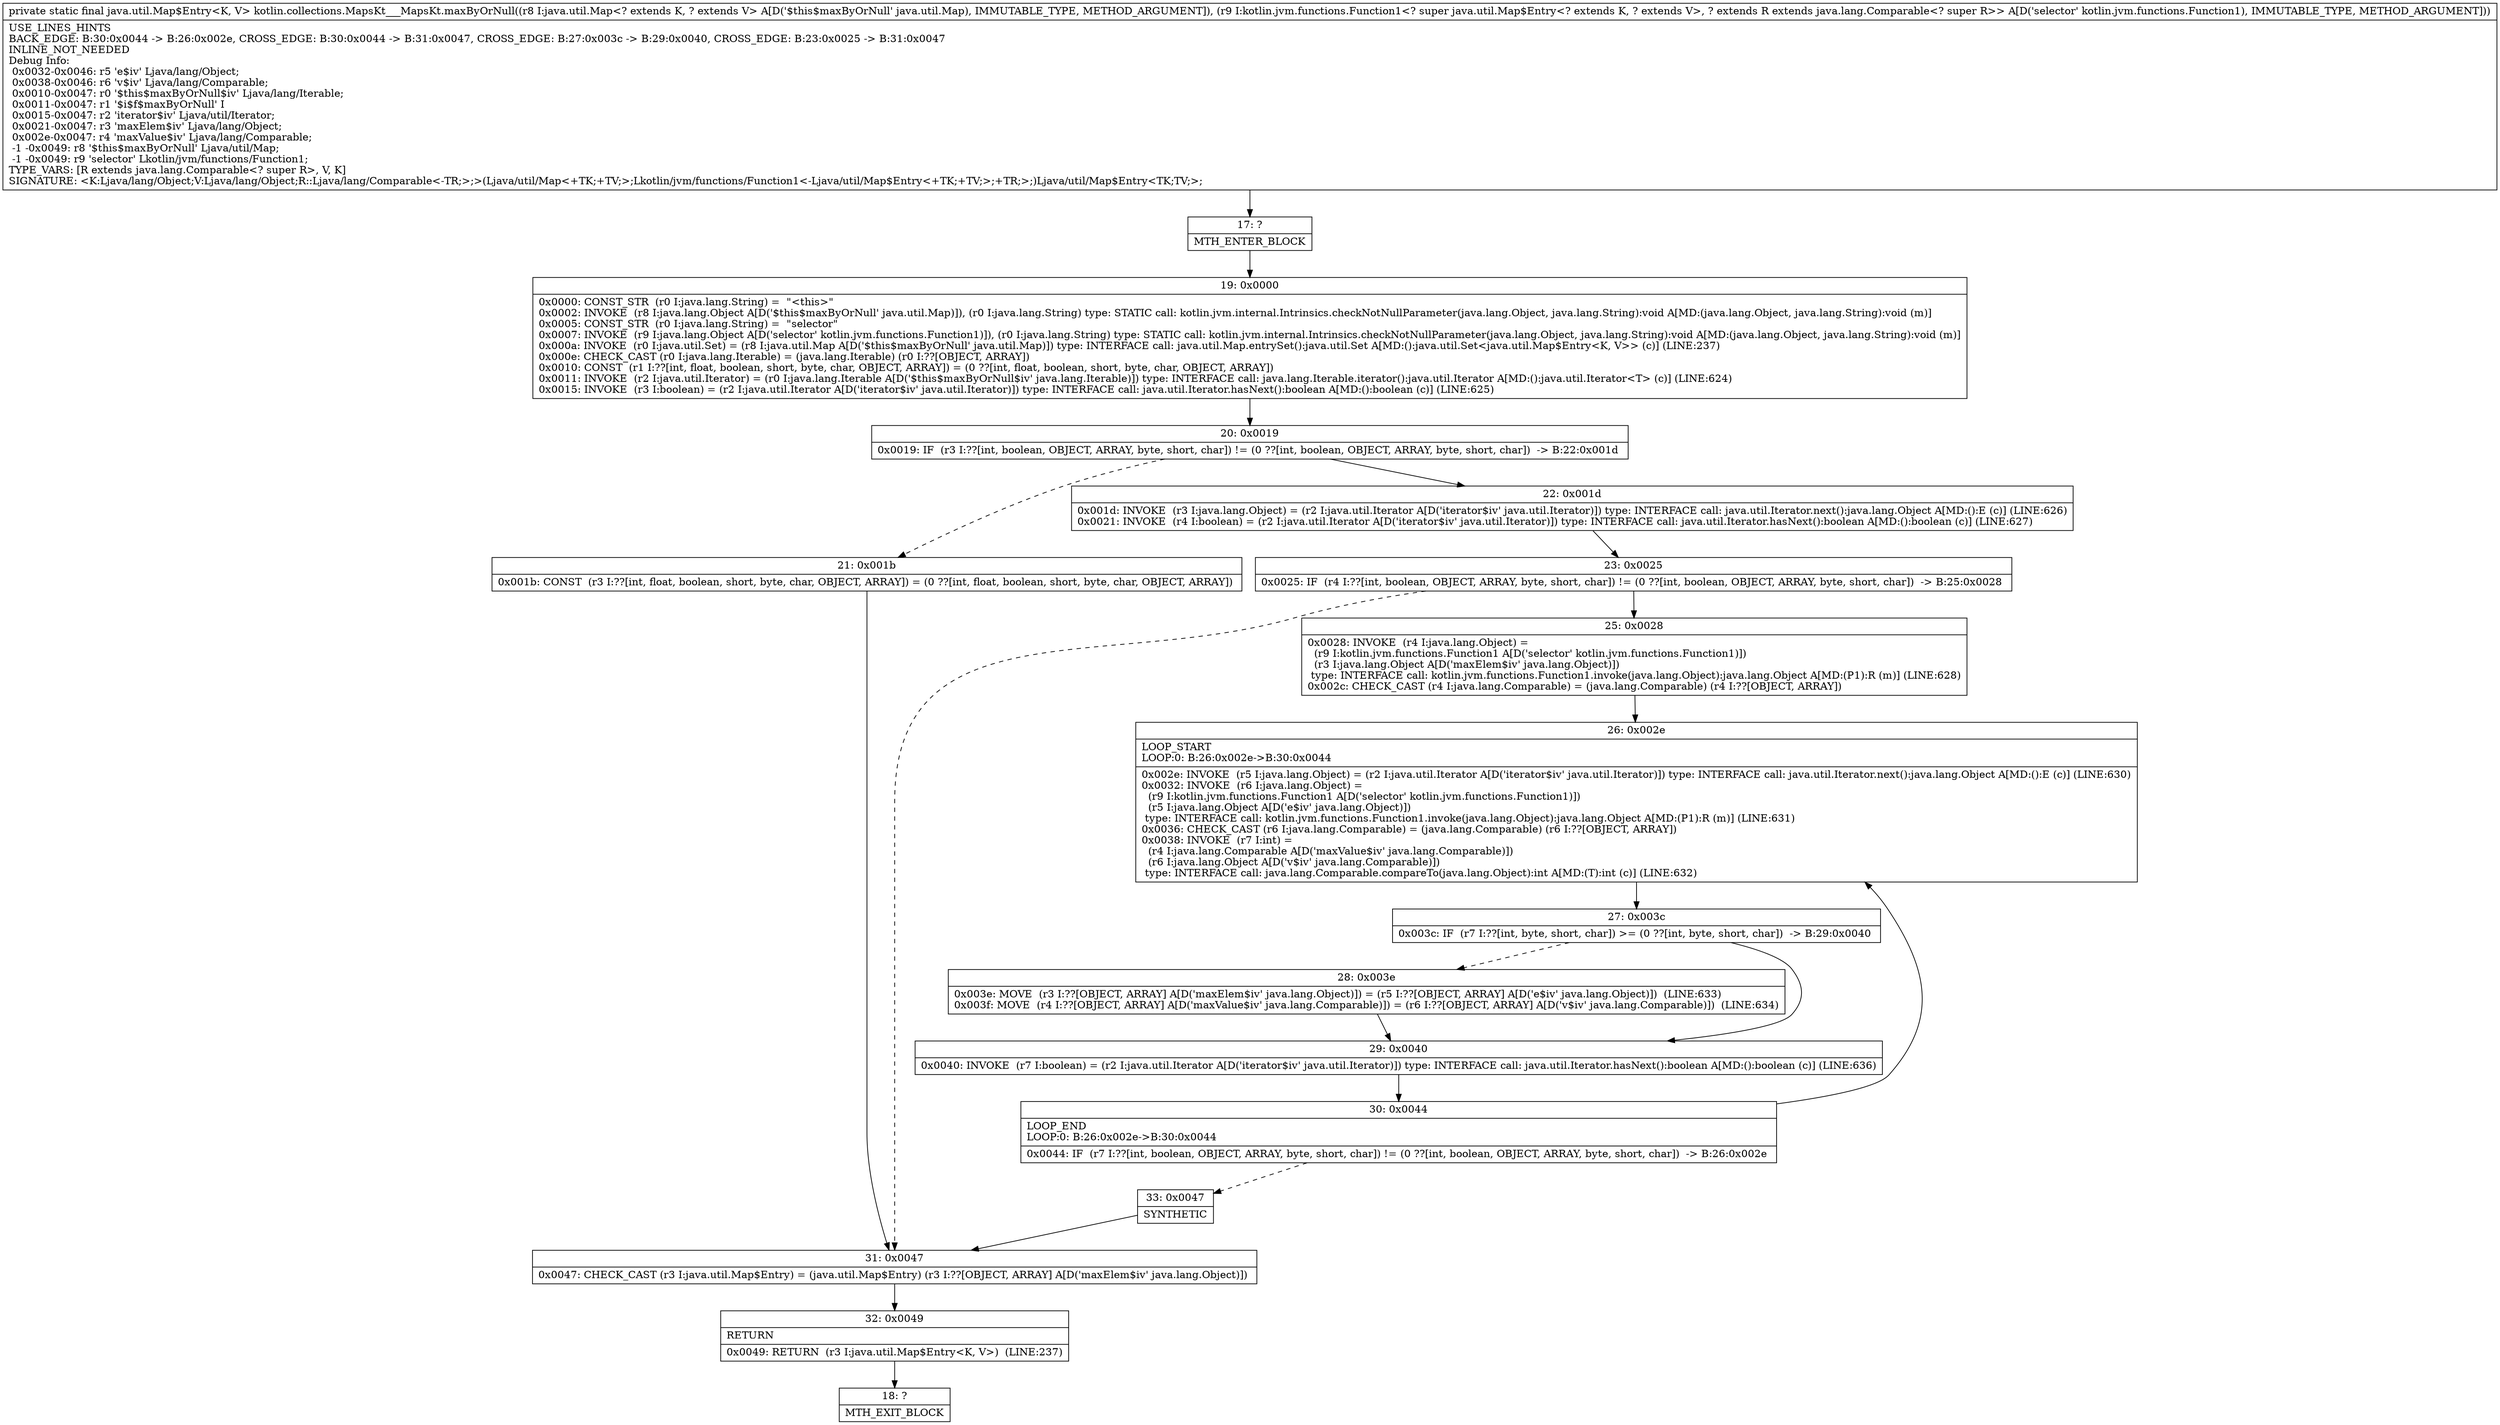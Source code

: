 digraph "CFG forkotlin.collections.MapsKt___MapsKt.maxByOrNull(Ljava\/util\/Map;Lkotlin\/jvm\/functions\/Function1;)Ljava\/util\/Map$Entry;" {
Node_17 [shape=record,label="{17\:\ ?|MTH_ENTER_BLOCK\l}"];
Node_19 [shape=record,label="{19\:\ 0x0000|0x0000: CONST_STR  (r0 I:java.lang.String) =  \"\<this\>\" \l0x0002: INVOKE  (r8 I:java.lang.Object A[D('$this$maxByOrNull' java.util.Map)]), (r0 I:java.lang.String) type: STATIC call: kotlin.jvm.internal.Intrinsics.checkNotNullParameter(java.lang.Object, java.lang.String):void A[MD:(java.lang.Object, java.lang.String):void (m)]\l0x0005: CONST_STR  (r0 I:java.lang.String) =  \"selector\" \l0x0007: INVOKE  (r9 I:java.lang.Object A[D('selector' kotlin.jvm.functions.Function1)]), (r0 I:java.lang.String) type: STATIC call: kotlin.jvm.internal.Intrinsics.checkNotNullParameter(java.lang.Object, java.lang.String):void A[MD:(java.lang.Object, java.lang.String):void (m)]\l0x000a: INVOKE  (r0 I:java.util.Set) = (r8 I:java.util.Map A[D('$this$maxByOrNull' java.util.Map)]) type: INTERFACE call: java.util.Map.entrySet():java.util.Set A[MD:():java.util.Set\<java.util.Map$Entry\<K, V\>\> (c)] (LINE:237)\l0x000e: CHECK_CAST (r0 I:java.lang.Iterable) = (java.lang.Iterable) (r0 I:??[OBJECT, ARRAY]) \l0x0010: CONST  (r1 I:??[int, float, boolean, short, byte, char, OBJECT, ARRAY]) = (0 ??[int, float, boolean, short, byte, char, OBJECT, ARRAY]) \l0x0011: INVOKE  (r2 I:java.util.Iterator) = (r0 I:java.lang.Iterable A[D('$this$maxByOrNull$iv' java.lang.Iterable)]) type: INTERFACE call: java.lang.Iterable.iterator():java.util.Iterator A[MD:():java.util.Iterator\<T\> (c)] (LINE:624)\l0x0015: INVOKE  (r3 I:boolean) = (r2 I:java.util.Iterator A[D('iterator$iv' java.util.Iterator)]) type: INTERFACE call: java.util.Iterator.hasNext():boolean A[MD:():boolean (c)] (LINE:625)\l}"];
Node_20 [shape=record,label="{20\:\ 0x0019|0x0019: IF  (r3 I:??[int, boolean, OBJECT, ARRAY, byte, short, char]) != (0 ??[int, boolean, OBJECT, ARRAY, byte, short, char])  \-\> B:22:0x001d \l}"];
Node_21 [shape=record,label="{21\:\ 0x001b|0x001b: CONST  (r3 I:??[int, float, boolean, short, byte, char, OBJECT, ARRAY]) = (0 ??[int, float, boolean, short, byte, char, OBJECT, ARRAY]) \l}"];
Node_31 [shape=record,label="{31\:\ 0x0047|0x0047: CHECK_CAST (r3 I:java.util.Map$Entry) = (java.util.Map$Entry) (r3 I:??[OBJECT, ARRAY] A[D('maxElem$iv' java.lang.Object)]) \l}"];
Node_32 [shape=record,label="{32\:\ 0x0049|RETURN\l|0x0049: RETURN  (r3 I:java.util.Map$Entry\<K, V\>)  (LINE:237)\l}"];
Node_18 [shape=record,label="{18\:\ ?|MTH_EXIT_BLOCK\l}"];
Node_22 [shape=record,label="{22\:\ 0x001d|0x001d: INVOKE  (r3 I:java.lang.Object) = (r2 I:java.util.Iterator A[D('iterator$iv' java.util.Iterator)]) type: INTERFACE call: java.util.Iterator.next():java.lang.Object A[MD:():E (c)] (LINE:626)\l0x0021: INVOKE  (r4 I:boolean) = (r2 I:java.util.Iterator A[D('iterator$iv' java.util.Iterator)]) type: INTERFACE call: java.util.Iterator.hasNext():boolean A[MD:():boolean (c)] (LINE:627)\l}"];
Node_23 [shape=record,label="{23\:\ 0x0025|0x0025: IF  (r4 I:??[int, boolean, OBJECT, ARRAY, byte, short, char]) != (0 ??[int, boolean, OBJECT, ARRAY, byte, short, char])  \-\> B:25:0x0028 \l}"];
Node_25 [shape=record,label="{25\:\ 0x0028|0x0028: INVOKE  (r4 I:java.lang.Object) = \l  (r9 I:kotlin.jvm.functions.Function1 A[D('selector' kotlin.jvm.functions.Function1)])\l  (r3 I:java.lang.Object A[D('maxElem$iv' java.lang.Object)])\l type: INTERFACE call: kotlin.jvm.functions.Function1.invoke(java.lang.Object):java.lang.Object A[MD:(P1):R (m)] (LINE:628)\l0x002c: CHECK_CAST (r4 I:java.lang.Comparable) = (java.lang.Comparable) (r4 I:??[OBJECT, ARRAY]) \l}"];
Node_26 [shape=record,label="{26\:\ 0x002e|LOOP_START\lLOOP:0: B:26:0x002e\-\>B:30:0x0044\l|0x002e: INVOKE  (r5 I:java.lang.Object) = (r2 I:java.util.Iterator A[D('iterator$iv' java.util.Iterator)]) type: INTERFACE call: java.util.Iterator.next():java.lang.Object A[MD:():E (c)] (LINE:630)\l0x0032: INVOKE  (r6 I:java.lang.Object) = \l  (r9 I:kotlin.jvm.functions.Function1 A[D('selector' kotlin.jvm.functions.Function1)])\l  (r5 I:java.lang.Object A[D('e$iv' java.lang.Object)])\l type: INTERFACE call: kotlin.jvm.functions.Function1.invoke(java.lang.Object):java.lang.Object A[MD:(P1):R (m)] (LINE:631)\l0x0036: CHECK_CAST (r6 I:java.lang.Comparable) = (java.lang.Comparable) (r6 I:??[OBJECT, ARRAY]) \l0x0038: INVOKE  (r7 I:int) = \l  (r4 I:java.lang.Comparable A[D('maxValue$iv' java.lang.Comparable)])\l  (r6 I:java.lang.Object A[D('v$iv' java.lang.Comparable)])\l type: INTERFACE call: java.lang.Comparable.compareTo(java.lang.Object):int A[MD:(T):int (c)] (LINE:632)\l}"];
Node_27 [shape=record,label="{27\:\ 0x003c|0x003c: IF  (r7 I:??[int, byte, short, char]) \>= (0 ??[int, byte, short, char])  \-\> B:29:0x0040 \l}"];
Node_28 [shape=record,label="{28\:\ 0x003e|0x003e: MOVE  (r3 I:??[OBJECT, ARRAY] A[D('maxElem$iv' java.lang.Object)]) = (r5 I:??[OBJECT, ARRAY] A[D('e$iv' java.lang.Object)])  (LINE:633)\l0x003f: MOVE  (r4 I:??[OBJECT, ARRAY] A[D('maxValue$iv' java.lang.Comparable)]) = (r6 I:??[OBJECT, ARRAY] A[D('v$iv' java.lang.Comparable)])  (LINE:634)\l}"];
Node_29 [shape=record,label="{29\:\ 0x0040|0x0040: INVOKE  (r7 I:boolean) = (r2 I:java.util.Iterator A[D('iterator$iv' java.util.Iterator)]) type: INTERFACE call: java.util.Iterator.hasNext():boolean A[MD:():boolean (c)] (LINE:636)\l}"];
Node_30 [shape=record,label="{30\:\ 0x0044|LOOP_END\lLOOP:0: B:26:0x002e\-\>B:30:0x0044\l|0x0044: IF  (r7 I:??[int, boolean, OBJECT, ARRAY, byte, short, char]) != (0 ??[int, boolean, OBJECT, ARRAY, byte, short, char])  \-\> B:26:0x002e \l}"];
Node_33 [shape=record,label="{33\:\ 0x0047|SYNTHETIC\l}"];
MethodNode[shape=record,label="{private static final java.util.Map$Entry\<K, V\> kotlin.collections.MapsKt___MapsKt.maxByOrNull((r8 I:java.util.Map\<? extends K, ? extends V\> A[D('$this$maxByOrNull' java.util.Map), IMMUTABLE_TYPE, METHOD_ARGUMENT]), (r9 I:kotlin.jvm.functions.Function1\<? super java.util.Map$Entry\<? extends K, ? extends V\>, ? extends R extends java.lang.Comparable\<? super R\>\> A[D('selector' kotlin.jvm.functions.Function1), IMMUTABLE_TYPE, METHOD_ARGUMENT]))  | USE_LINES_HINTS\lBACK_EDGE: B:30:0x0044 \-\> B:26:0x002e, CROSS_EDGE: B:30:0x0044 \-\> B:31:0x0047, CROSS_EDGE: B:27:0x003c \-\> B:29:0x0040, CROSS_EDGE: B:23:0x0025 \-\> B:31:0x0047\lINLINE_NOT_NEEDED\lDebug Info:\l  0x0032\-0x0046: r5 'e$iv' Ljava\/lang\/Object;\l  0x0038\-0x0046: r6 'v$iv' Ljava\/lang\/Comparable;\l  0x0010\-0x0047: r0 '$this$maxByOrNull$iv' Ljava\/lang\/Iterable;\l  0x0011\-0x0047: r1 '$i$f$maxByOrNull' I\l  0x0015\-0x0047: r2 'iterator$iv' Ljava\/util\/Iterator;\l  0x0021\-0x0047: r3 'maxElem$iv' Ljava\/lang\/Object;\l  0x002e\-0x0047: r4 'maxValue$iv' Ljava\/lang\/Comparable;\l  \-1 \-0x0049: r8 '$this$maxByOrNull' Ljava\/util\/Map;\l  \-1 \-0x0049: r9 'selector' Lkotlin\/jvm\/functions\/Function1;\lTYPE_VARS: [R extends java.lang.Comparable\<? super R\>, V, K]\lSIGNATURE: \<K:Ljava\/lang\/Object;V:Ljava\/lang\/Object;R::Ljava\/lang\/Comparable\<\-TR;\>;\>(Ljava\/util\/Map\<+TK;+TV;\>;Lkotlin\/jvm\/functions\/Function1\<\-Ljava\/util\/Map$Entry\<+TK;+TV;\>;+TR;\>;)Ljava\/util\/Map$Entry\<TK;TV;\>;\l}"];
MethodNode -> Node_17;Node_17 -> Node_19;
Node_19 -> Node_20;
Node_20 -> Node_21[style=dashed];
Node_20 -> Node_22;
Node_21 -> Node_31;
Node_31 -> Node_32;
Node_32 -> Node_18;
Node_22 -> Node_23;
Node_23 -> Node_25;
Node_23 -> Node_31[style=dashed];
Node_25 -> Node_26;
Node_26 -> Node_27;
Node_27 -> Node_28[style=dashed];
Node_27 -> Node_29;
Node_28 -> Node_29;
Node_29 -> Node_30;
Node_30 -> Node_26;
Node_30 -> Node_33[style=dashed];
Node_33 -> Node_31;
}

